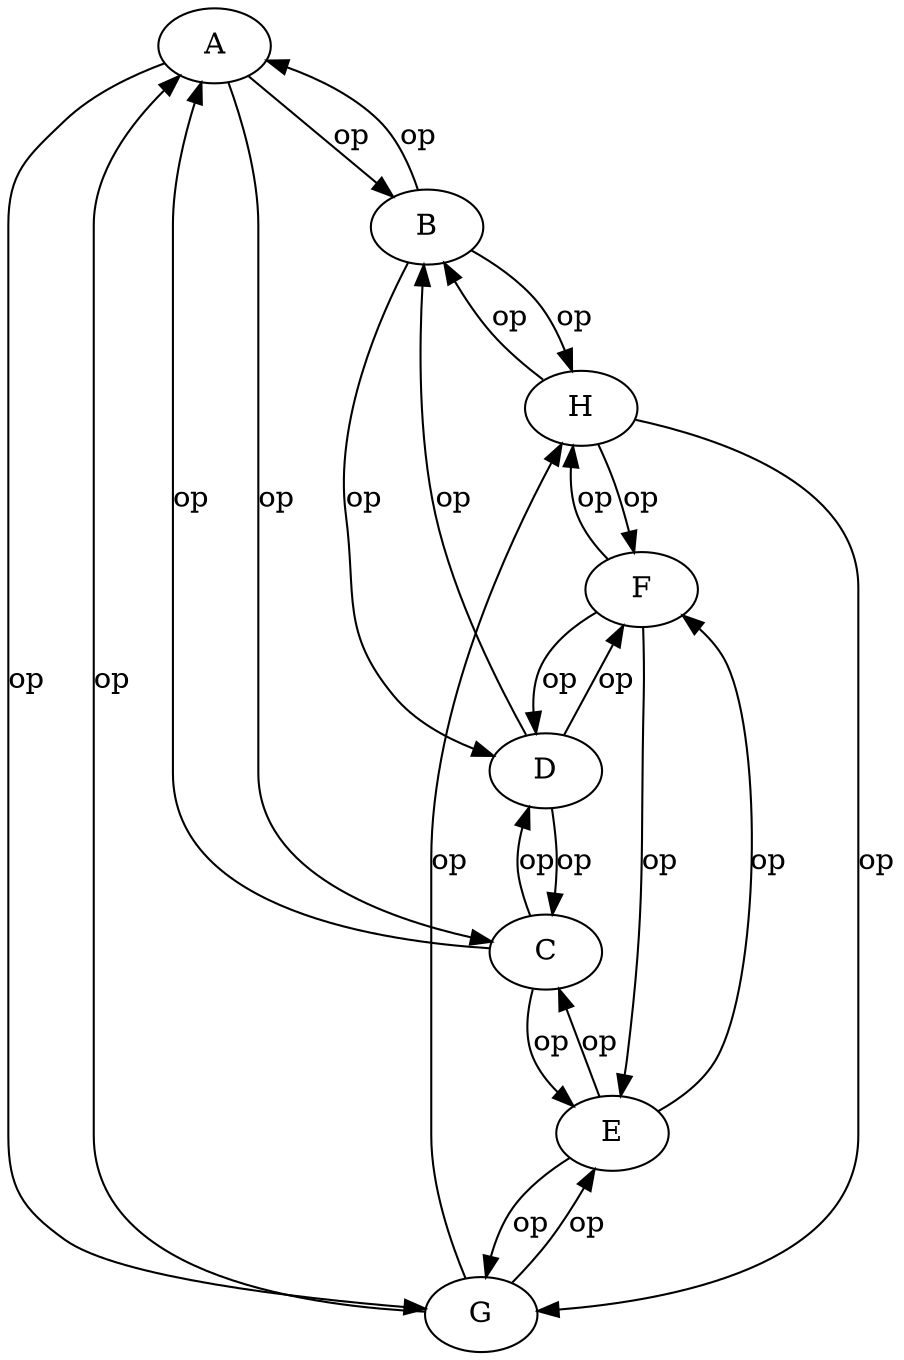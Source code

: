digraph g {
"A" -> "B" [label="op",arrowhead=normal]
"A" -> "C" [label="op",arrowhead=normal]
"A" -> "G" [label="op",arrowhead=normal]
"B" -> "A" [label="op",arrowhead=normal]
"B" -> "D" [label="op",arrowhead=normal]
"B" -> "H" [label="op",arrowhead=normal]
"C" -> "A" [label="op",arrowhead=normal]
"C" -> "D" [label="op",arrowhead=normal]
"C" -> "E" [label="op",arrowhead=normal]
"D" -> "C" [label="op",arrowhead=normal]
"D" -> "F" [label="op",arrowhead=normal]
"D" -> "B" [label="op",arrowhead=normal]
"E" -> "C" [label="op",arrowhead=normal]
"E" -> "F" [label="op",arrowhead=normal]
"E" -> "G" [label="op",arrowhead=normal]
"F" -> "E" [label="op",arrowhead=normal]
"F" -> "D" [label="op",arrowhead=normal]
"F" -> "H" [label="op",arrowhead=normal]
"G" -> "A" [label="op",arrowhead=normal]
"G" -> "E" [label="op",arrowhead=normal]
"G" -> "H" [label="op",arrowhead=normal]
"H" -> "G" [label="op",arrowhead=normal]
"H" -> "F" [label="op",arrowhead=normal]
"H" -> "B" [label="op",arrowhead=normal]
}
